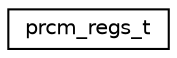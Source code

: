 digraph "Graphical Class Hierarchy"
{
 // LATEX_PDF_SIZE
  edge [fontname="Helvetica",fontsize="10",labelfontname="Helvetica",labelfontsize="10"];
  node [fontname="Helvetica",fontsize="10",shape=record];
  rankdir="LR";
  Node0 [label="prcm_regs_t",height=0.2,width=0.4,color="black", fillcolor="white", style="filled",URL="$structprcm__regs__t.html",tooltip="PRCM registers."];
}
